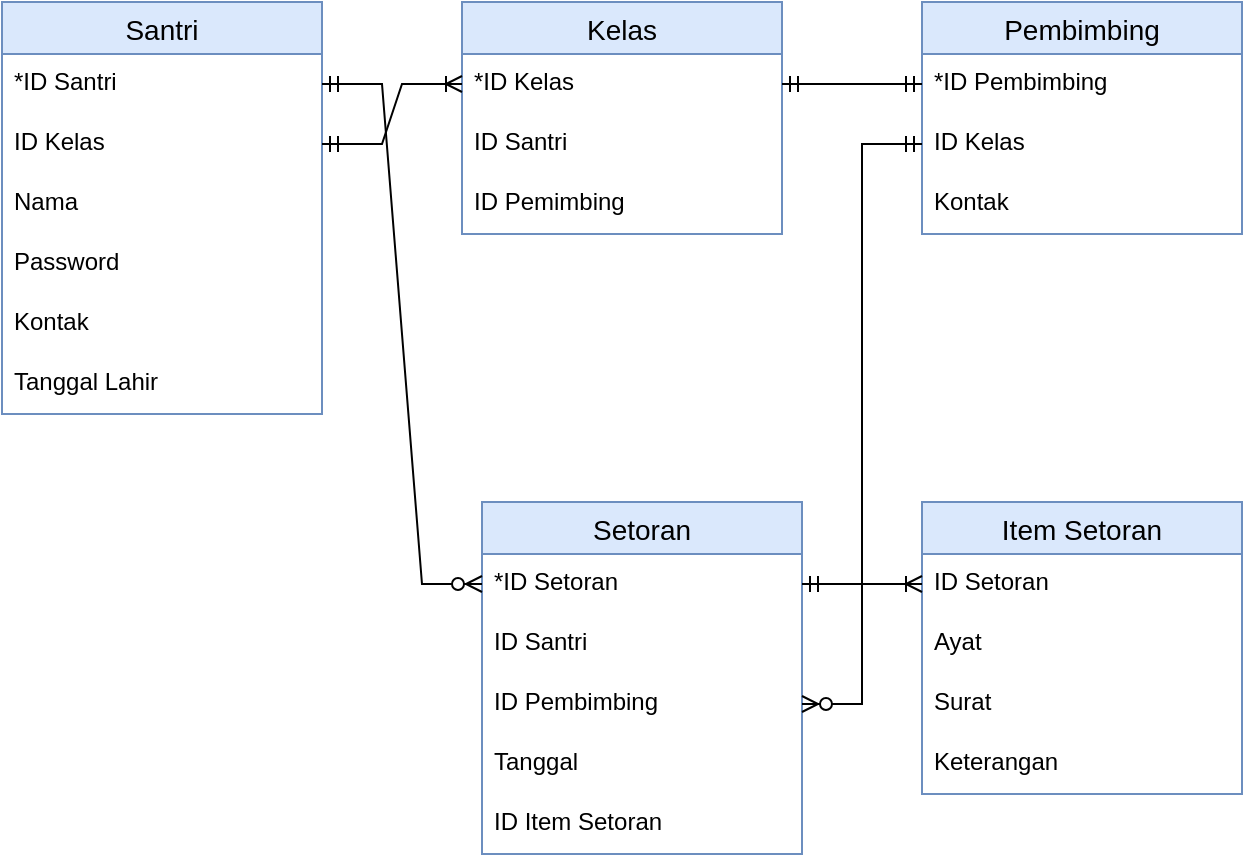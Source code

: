 <mxfile version="17.4.0" type="github" pages="2">
  <diagram id="R2lEEEUBdFMjLlhIrx00" name="Page-1">
    <mxGraphModel dx="1038" dy="539" grid="1" gridSize="10" guides="1" tooltips="1" connect="1" arrows="1" fold="1" page="1" pageScale="1" pageWidth="850" pageHeight="1100" math="0" shadow="0" extFonts="Permanent Marker^https://fonts.googleapis.com/css?family=Permanent+Marker">
      <root>
        <mxCell id="0" />
        <mxCell id="1" parent="0" />
        <mxCell id="Cu42gf6mvbzf9NisQHW1-1" value="Santri" style="swimlane;fontStyle=0;childLayout=stackLayout;horizontal=1;startSize=26;horizontalStack=0;resizeParent=1;resizeParentMax=0;resizeLast=0;collapsible=1;marginBottom=0;align=center;fontSize=14;fillColor=#dae8fc;strokeColor=#6c8ebf;" vertex="1" parent="1">
          <mxGeometry x="110" y="80" width="160" height="206" as="geometry" />
        </mxCell>
        <mxCell id="Cu42gf6mvbzf9NisQHW1-2" value="*ID Santri" style="text;strokeColor=none;fillColor=none;spacingLeft=4;spacingRight=4;overflow=hidden;rotatable=0;points=[[0,0.5],[1,0.5]];portConstraint=eastwest;fontSize=12;" vertex="1" parent="Cu42gf6mvbzf9NisQHW1-1">
          <mxGeometry y="26" width="160" height="30" as="geometry" />
        </mxCell>
        <mxCell id="j4LVgMVSfx_9roYMc20r-7" value="ID Kelas" style="text;strokeColor=none;fillColor=none;spacingLeft=4;spacingRight=4;overflow=hidden;rotatable=0;points=[[0,0.5],[1,0.5]];portConstraint=eastwest;fontSize=12;" vertex="1" parent="Cu42gf6mvbzf9NisQHW1-1">
          <mxGeometry y="56" width="160" height="30" as="geometry" />
        </mxCell>
        <mxCell id="Cu42gf6mvbzf9NisQHW1-3" value="Nama" style="text;strokeColor=none;fillColor=none;spacingLeft=4;spacingRight=4;overflow=hidden;rotatable=0;points=[[0,0.5],[1,0.5]];portConstraint=eastwest;fontSize=12;" vertex="1" parent="Cu42gf6mvbzf9NisQHW1-1">
          <mxGeometry y="86" width="160" height="30" as="geometry" />
        </mxCell>
        <mxCell id="Cu42gf6mvbzf9NisQHW1-4" value="Password" style="text;strokeColor=none;fillColor=none;spacingLeft=4;spacingRight=4;overflow=hidden;rotatable=0;points=[[0,0.5],[1,0.5]];portConstraint=eastwest;fontSize=12;" vertex="1" parent="Cu42gf6mvbzf9NisQHW1-1">
          <mxGeometry y="116" width="160" height="30" as="geometry" />
        </mxCell>
        <mxCell id="j4LVgMVSfx_9roYMc20r-1" value="Kontak" style="text;strokeColor=none;fillColor=none;spacingLeft=4;spacingRight=4;overflow=hidden;rotatable=0;points=[[0,0.5],[1,0.5]];portConstraint=eastwest;fontSize=12;" vertex="1" parent="Cu42gf6mvbzf9NisQHW1-1">
          <mxGeometry y="146" width="160" height="30" as="geometry" />
        </mxCell>
        <mxCell id="j4LVgMVSfx_9roYMc20r-2" value="Tanggal Lahir" style="text;strokeColor=none;fillColor=none;spacingLeft=4;spacingRight=4;overflow=hidden;rotatable=0;points=[[0,0.5],[1,0.5]];portConstraint=eastwest;fontSize=12;" vertex="1" parent="Cu42gf6mvbzf9NisQHW1-1">
          <mxGeometry y="176" width="160" height="30" as="geometry" />
        </mxCell>
        <mxCell id="Cu42gf6mvbzf9NisQHW1-5" value="Item Setoran" style="swimlane;fontStyle=0;childLayout=stackLayout;horizontal=1;startSize=26;horizontalStack=0;resizeParent=1;resizeParentMax=0;resizeLast=0;collapsible=1;marginBottom=0;align=center;fontSize=14;fillColor=#dae8fc;strokeColor=#6c8ebf;" vertex="1" parent="1">
          <mxGeometry x="570" y="330" width="160" height="146" as="geometry" />
        </mxCell>
        <mxCell id="Cu42gf6mvbzf9NisQHW1-6" value="ID Setoran" style="text;strokeColor=none;fillColor=none;spacingLeft=4;spacingRight=4;overflow=hidden;rotatable=0;points=[[0,0.5],[1,0.5]];portConstraint=eastwest;fontSize=12;" vertex="1" parent="Cu42gf6mvbzf9NisQHW1-5">
          <mxGeometry y="26" width="160" height="30" as="geometry" />
        </mxCell>
        <mxCell id="Cu42gf6mvbzf9NisQHW1-7" value="Ayat" style="text;strokeColor=none;fillColor=none;spacingLeft=4;spacingRight=4;overflow=hidden;rotatable=0;points=[[0,0.5],[1,0.5]];portConstraint=eastwest;fontSize=12;" vertex="1" parent="Cu42gf6mvbzf9NisQHW1-5">
          <mxGeometry y="56" width="160" height="30" as="geometry" />
        </mxCell>
        <mxCell id="Cu42gf6mvbzf9NisQHW1-8" value="Surat" style="text;strokeColor=none;fillColor=none;spacingLeft=4;spacingRight=4;overflow=hidden;rotatable=0;points=[[0,0.5],[1,0.5]];portConstraint=eastwest;fontSize=12;" vertex="1" parent="Cu42gf6mvbzf9NisQHW1-5">
          <mxGeometry y="86" width="160" height="30" as="geometry" />
        </mxCell>
        <mxCell id="j4LVgMVSfx_9roYMc20r-6" value="Keterangan" style="text;strokeColor=none;fillColor=none;spacingLeft=4;spacingRight=4;overflow=hidden;rotatable=0;points=[[0,0.5],[1,0.5]];portConstraint=eastwest;fontSize=12;" vertex="1" parent="Cu42gf6mvbzf9NisQHW1-5">
          <mxGeometry y="116" width="160" height="30" as="geometry" />
        </mxCell>
        <mxCell id="Cu42gf6mvbzf9NisQHW1-9" value="Pembimbing" style="swimlane;fontStyle=0;childLayout=stackLayout;horizontal=1;startSize=26;horizontalStack=0;resizeParent=1;resizeParentMax=0;resizeLast=0;collapsible=1;marginBottom=0;align=center;fontSize=14;fillColor=#dae8fc;strokeColor=#6c8ebf;" vertex="1" parent="1">
          <mxGeometry x="570" y="80" width="160" height="116" as="geometry" />
        </mxCell>
        <mxCell id="Cu42gf6mvbzf9NisQHW1-10" value="*ID Pembimbing" style="text;strokeColor=none;fillColor=none;spacingLeft=4;spacingRight=4;overflow=hidden;rotatable=0;points=[[0,0.5],[1,0.5]];portConstraint=eastwest;fontSize=12;" vertex="1" parent="Cu42gf6mvbzf9NisQHW1-9">
          <mxGeometry y="26" width="160" height="30" as="geometry" />
        </mxCell>
        <mxCell id="j4LVgMVSfx_9roYMc20r-8" value="ID Kelas" style="text;strokeColor=none;fillColor=none;spacingLeft=4;spacingRight=4;overflow=hidden;rotatable=0;points=[[0,0.5],[1,0.5]];portConstraint=eastwest;fontSize=12;" vertex="1" parent="Cu42gf6mvbzf9NisQHW1-9">
          <mxGeometry y="56" width="160" height="30" as="geometry" />
        </mxCell>
        <mxCell id="Cu42gf6mvbzf9NisQHW1-11" value="Kontak" style="text;strokeColor=none;fillColor=none;spacingLeft=4;spacingRight=4;overflow=hidden;rotatable=0;points=[[0,0.5],[1,0.5]];portConstraint=eastwest;fontSize=12;" vertex="1" parent="Cu42gf6mvbzf9NisQHW1-9">
          <mxGeometry y="86" width="160" height="30" as="geometry" />
        </mxCell>
        <mxCell id="Cu42gf6mvbzf9NisQHW1-13" value="Setoran" style="swimlane;fontStyle=0;childLayout=stackLayout;horizontal=1;startSize=26;horizontalStack=0;resizeParent=1;resizeParentMax=0;resizeLast=0;collapsible=1;marginBottom=0;align=center;fontSize=14;fillColor=#dae8fc;strokeColor=#6c8ebf;" vertex="1" parent="1">
          <mxGeometry x="350" y="330" width="160" height="176" as="geometry" />
        </mxCell>
        <mxCell id="Cu42gf6mvbzf9NisQHW1-14" value="*ID Setoran" style="text;strokeColor=none;fillColor=none;spacingLeft=4;spacingRight=4;overflow=hidden;rotatable=0;points=[[0,0.5],[1,0.5]];portConstraint=eastwest;fontSize=12;" vertex="1" parent="Cu42gf6mvbzf9NisQHW1-13">
          <mxGeometry y="26" width="160" height="30" as="geometry" />
        </mxCell>
        <mxCell id="Cu42gf6mvbzf9NisQHW1-15" value="ID Santri" style="text;strokeColor=none;fillColor=none;spacingLeft=4;spacingRight=4;overflow=hidden;rotatable=0;points=[[0,0.5],[1,0.5]];portConstraint=eastwest;fontSize=12;" vertex="1" parent="Cu42gf6mvbzf9NisQHW1-13">
          <mxGeometry y="56" width="160" height="30" as="geometry" />
        </mxCell>
        <mxCell id="j4LVgMVSfx_9roYMc20r-3" value="ID Pembimbing" style="text;strokeColor=none;fillColor=none;spacingLeft=4;spacingRight=4;overflow=hidden;rotatable=0;points=[[0,0.5],[1,0.5]];portConstraint=eastwest;fontSize=12;" vertex="1" parent="Cu42gf6mvbzf9NisQHW1-13">
          <mxGeometry y="86" width="160" height="30" as="geometry" />
        </mxCell>
        <mxCell id="j4LVgMVSfx_9roYMc20r-4" value="Tanggal" style="text;strokeColor=none;fillColor=none;spacingLeft=4;spacingRight=4;overflow=hidden;rotatable=0;points=[[0,0.5],[1,0.5]];portConstraint=eastwest;fontSize=12;" vertex="1" parent="Cu42gf6mvbzf9NisQHW1-13">
          <mxGeometry y="116" width="160" height="30" as="geometry" />
        </mxCell>
        <mxCell id="j4LVgMVSfx_9roYMc20r-5" value="ID Item Setoran" style="text;strokeColor=none;fillColor=none;spacingLeft=4;spacingRight=4;overflow=hidden;rotatable=0;points=[[0,0.5],[1,0.5]];portConstraint=eastwest;fontSize=12;" vertex="1" parent="Cu42gf6mvbzf9NisQHW1-13">
          <mxGeometry y="146" width="160" height="30" as="geometry" />
        </mxCell>
        <mxCell id="Cu42gf6mvbzf9NisQHW1-17" value="Kelas" style="swimlane;fontStyle=0;childLayout=stackLayout;horizontal=1;startSize=26;horizontalStack=0;resizeParent=1;resizeParentMax=0;resizeLast=0;collapsible=1;marginBottom=0;align=center;fontSize=14;fillColor=#dae8fc;strokeColor=#6c8ebf;" vertex="1" parent="1">
          <mxGeometry x="340" y="80" width="160" height="116" as="geometry" />
        </mxCell>
        <mxCell id="Cu42gf6mvbzf9NisQHW1-18" value="*ID Kelas" style="text;strokeColor=none;fillColor=none;spacingLeft=4;spacingRight=4;overflow=hidden;rotatable=0;points=[[0,0.5],[1,0.5]];portConstraint=eastwest;fontSize=12;" vertex="1" parent="Cu42gf6mvbzf9NisQHW1-17">
          <mxGeometry y="26" width="160" height="30" as="geometry" />
        </mxCell>
        <mxCell id="Cu42gf6mvbzf9NisQHW1-19" value="ID Santri" style="text;strokeColor=none;fillColor=none;spacingLeft=4;spacingRight=4;overflow=hidden;rotatable=0;points=[[0,0.5],[1,0.5]];portConstraint=eastwest;fontSize=12;" vertex="1" parent="Cu42gf6mvbzf9NisQHW1-17">
          <mxGeometry y="56" width="160" height="30" as="geometry" />
        </mxCell>
        <mxCell id="Cu42gf6mvbzf9NisQHW1-20" value="ID Pemimbing" style="text;strokeColor=none;fillColor=none;spacingLeft=4;spacingRight=4;overflow=hidden;rotatable=0;points=[[0,0.5],[1,0.5]];portConstraint=eastwest;fontSize=12;" vertex="1" parent="Cu42gf6mvbzf9NisQHW1-17">
          <mxGeometry y="86" width="160" height="30" as="geometry" />
        </mxCell>
        <mxCell id="j4LVgMVSfx_9roYMc20r-9" value="" style="edgeStyle=entityRelationEdgeStyle;fontSize=12;html=1;endArrow=ERzeroToMany;startArrow=ERmandOne;rounded=0;exitX=1;exitY=0.5;exitDx=0;exitDy=0;entryX=0;entryY=0.5;entryDx=0;entryDy=0;" edge="1" parent="1" source="Cu42gf6mvbzf9NisQHW1-2" target="Cu42gf6mvbzf9NisQHW1-14">
          <mxGeometry width="100" height="100" relative="1" as="geometry">
            <mxPoint x="480" y="340" as="sourcePoint" />
            <mxPoint x="580" y="240" as="targetPoint" />
          </mxGeometry>
        </mxCell>
        <mxCell id="j4LVgMVSfx_9roYMc20r-10" value="" style="edgeStyle=entityRelationEdgeStyle;fontSize=12;html=1;endArrow=ERoneToMany;startArrow=ERmandOne;rounded=0;exitX=1;exitY=0.5;exitDx=0;exitDy=0;entryX=0;entryY=0.5;entryDx=0;entryDy=0;" edge="1" parent="1" source="j4LVgMVSfx_9roYMc20r-7" target="Cu42gf6mvbzf9NisQHW1-18">
          <mxGeometry width="100" height="100" relative="1" as="geometry">
            <mxPoint x="480" y="340" as="sourcePoint" />
            <mxPoint x="580" y="240" as="targetPoint" />
          </mxGeometry>
        </mxCell>
        <mxCell id="j4LVgMVSfx_9roYMc20r-11" value="" style="edgeStyle=entityRelationEdgeStyle;fontSize=12;html=1;endArrow=ERmandOne;startArrow=ERmandOne;rounded=0;exitX=1;exitY=0.5;exitDx=0;exitDy=0;entryX=0;entryY=0.5;entryDx=0;entryDy=0;" edge="1" parent="1" source="Cu42gf6mvbzf9NisQHW1-18" target="Cu42gf6mvbzf9NisQHW1-10">
          <mxGeometry width="100" height="100" relative="1" as="geometry">
            <mxPoint x="480" y="340" as="sourcePoint" />
            <mxPoint x="580" y="240" as="targetPoint" />
          </mxGeometry>
        </mxCell>
        <mxCell id="j4LVgMVSfx_9roYMc20r-12" value="" style="edgeStyle=entityRelationEdgeStyle;fontSize=12;html=1;endArrow=ERzeroToMany;startArrow=ERmandOne;rounded=0;exitX=0;exitY=0.5;exitDx=0;exitDy=0;entryX=1;entryY=0.5;entryDx=0;entryDy=0;" edge="1" parent="1" source="j4LVgMVSfx_9roYMc20r-8" target="j4LVgMVSfx_9roYMc20r-3">
          <mxGeometry width="100" height="100" relative="1" as="geometry">
            <mxPoint x="480" y="340" as="sourcePoint" />
            <mxPoint x="580" y="240" as="targetPoint" />
          </mxGeometry>
        </mxCell>
        <mxCell id="j4LVgMVSfx_9roYMc20r-13" value="" style="edgeStyle=entityRelationEdgeStyle;fontSize=12;html=1;endArrow=ERoneToMany;startArrow=ERmandOne;rounded=0;exitX=1;exitY=0.5;exitDx=0;exitDy=0;entryX=0;entryY=0.5;entryDx=0;entryDy=0;" edge="1" parent="1" source="Cu42gf6mvbzf9NisQHW1-14" target="Cu42gf6mvbzf9NisQHW1-6">
          <mxGeometry width="100" height="100" relative="1" as="geometry">
            <mxPoint x="480" y="340" as="sourcePoint" />
            <mxPoint x="580" y="240" as="targetPoint" />
          </mxGeometry>
        </mxCell>
      </root>
    </mxGraphModel>
  </diagram>
  <diagram id="nGrpErwvZQIRRYO0zH7L" name="Page-2">
    <mxGraphModel dx="1038" dy="539" grid="1" gridSize="10" guides="1" tooltips="1" connect="1" arrows="1" fold="1" page="1" pageScale="1" pageWidth="827" pageHeight="1169" math="0" shadow="0">
      <root>
        <mxCell id="0" />
        <mxCell id="1" parent="0" />
        <mxCell id="x09bFvGHDmwFWNoXcP-R-1" value="Santri" style="shape=table;startSize=30;container=1;collapsible=1;childLayout=tableLayout;fixedRows=1;rowLines=0;fontStyle=1;align=center;resizeLast=1;fillColor=#dae8fc;strokeColor=#6c8ebf;" vertex="1" parent="1">
          <mxGeometry x="245" y="50" width="180" height="250" as="geometry" />
        </mxCell>
        <mxCell id="x09bFvGHDmwFWNoXcP-R-2" value="" style="shape=tableRow;horizontal=0;startSize=0;swimlaneHead=0;swimlaneBody=0;fillColor=none;collapsible=0;dropTarget=0;points=[[0,0.5],[1,0.5]];portConstraint=eastwest;top=0;left=0;right=0;bottom=1;" vertex="1" parent="x09bFvGHDmwFWNoXcP-R-1">
          <mxGeometry y="30" width="180" height="30" as="geometry" />
        </mxCell>
        <mxCell id="x09bFvGHDmwFWNoXcP-R-3" value="" style="shape=partialRectangle;connectable=0;fillColor=none;top=0;left=0;bottom=0;right=0;fontStyle=1;overflow=hidden;" vertex="1" parent="x09bFvGHDmwFWNoXcP-R-2">
          <mxGeometry width="30" height="30" as="geometry">
            <mxRectangle width="30" height="30" as="alternateBounds" />
          </mxGeometry>
        </mxCell>
        <mxCell id="x09bFvGHDmwFWNoXcP-R-4" value="id_santri CHAR(12)" style="shape=partialRectangle;connectable=0;fillColor=none;top=0;left=0;bottom=0;right=0;align=left;spacingLeft=6;fontStyle=5;overflow=hidden;" vertex="1" parent="x09bFvGHDmwFWNoXcP-R-2">
          <mxGeometry x="30" width="150" height="30" as="geometry">
            <mxRectangle width="150" height="30" as="alternateBounds" />
          </mxGeometry>
        </mxCell>
        <mxCell id="x09bFvGHDmwFWNoXcP-R-5" value="" style="shape=tableRow;horizontal=0;startSize=0;swimlaneHead=0;swimlaneBody=0;fillColor=none;collapsible=0;dropTarget=0;points=[[0,0.5],[1,0.5]];portConstraint=eastwest;top=0;left=0;right=0;bottom=0;" vertex="1" parent="x09bFvGHDmwFWNoXcP-R-1">
          <mxGeometry y="60" width="180" height="30" as="geometry" />
        </mxCell>
        <mxCell id="x09bFvGHDmwFWNoXcP-R-6" value="" style="shape=partialRectangle;connectable=0;fillColor=none;top=0;left=0;bottom=0;right=0;editable=1;overflow=hidden;" vertex="1" parent="x09bFvGHDmwFWNoXcP-R-5">
          <mxGeometry width="30" height="30" as="geometry">
            <mxRectangle width="30" height="30" as="alternateBounds" />
          </mxGeometry>
        </mxCell>
        <mxCell id="x09bFvGHDmwFWNoXcP-R-7" value="id_kelas INT(4)" style="shape=partialRectangle;connectable=0;fillColor=none;top=0;left=0;bottom=0;right=0;align=left;spacingLeft=6;overflow=hidden;" vertex="1" parent="x09bFvGHDmwFWNoXcP-R-5">
          <mxGeometry x="30" width="150" height="30" as="geometry">
            <mxRectangle width="150" height="30" as="alternateBounds" />
          </mxGeometry>
        </mxCell>
        <mxCell id="x09bFvGHDmwFWNoXcP-R-8" value="" style="shape=tableRow;horizontal=0;startSize=0;swimlaneHead=0;swimlaneBody=0;fillColor=none;collapsible=0;dropTarget=0;points=[[0,0.5],[1,0.5]];portConstraint=eastwest;top=0;left=0;right=0;bottom=0;" vertex="1" parent="x09bFvGHDmwFWNoXcP-R-1">
          <mxGeometry y="90" width="180" height="30" as="geometry" />
        </mxCell>
        <mxCell id="x09bFvGHDmwFWNoXcP-R-9" value="" style="shape=partialRectangle;connectable=0;fillColor=none;top=0;left=0;bottom=0;right=0;editable=1;overflow=hidden;" vertex="1" parent="x09bFvGHDmwFWNoXcP-R-8">
          <mxGeometry width="30" height="30" as="geometry">
            <mxRectangle width="30" height="30" as="alternateBounds" />
          </mxGeometry>
        </mxCell>
        <mxCell id="x09bFvGHDmwFWNoXcP-R-10" value="id_setoran INT(4)" style="shape=partialRectangle;connectable=0;fillColor=none;top=0;left=0;bottom=0;right=0;align=left;spacingLeft=6;overflow=hidden;" vertex="1" parent="x09bFvGHDmwFWNoXcP-R-8">
          <mxGeometry x="30" width="150" height="30" as="geometry">
            <mxRectangle width="150" height="30" as="alternateBounds" />
          </mxGeometry>
        </mxCell>
        <mxCell id="x09bFvGHDmwFWNoXcP-R-11" value="" style="shape=tableRow;horizontal=0;startSize=0;swimlaneHead=0;swimlaneBody=0;fillColor=none;collapsible=0;dropTarget=0;points=[[0,0.5],[1,0.5]];portConstraint=eastwest;top=0;left=0;right=0;bottom=0;" vertex="1" parent="x09bFvGHDmwFWNoXcP-R-1">
          <mxGeometry y="120" width="180" height="30" as="geometry" />
        </mxCell>
        <mxCell id="x09bFvGHDmwFWNoXcP-R-12" value="" style="shape=partialRectangle;connectable=0;fillColor=none;top=0;left=0;bottom=0;right=0;editable=1;overflow=hidden;" vertex="1" parent="x09bFvGHDmwFWNoXcP-R-11">
          <mxGeometry width="30" height="30" as="geometry">
            <mxRectangle width="30" height="30" as="alternateBounds" />
          </mxGeometry>
        </mxCell>
        <mxCell id="x09bFvGHDmwFWNoXcP-R-13" value="password CHAR(8)" style="shape=partialRectangle;connectable=0;fillColor=none;top=0;left=0;bottom=0;right=0;align=left;spacingLeft=6;overflow=hidden;" vertex="1" parent="x09bFvGHDmwFWNoXcP-R-11">
          <mxGeometry x="30" width="150" height="30" as="geometry">
            <mxRectangle width="150" height="30" as="alternateBounds" />
          </mxGeometry>
        </mxCell>
        <mxCell id="x09bFvGHDmwFWNoXcP-R-14" value="" style="shape=tableRow;horizontal=0;startSize=0;swimlaneHead=0;swimlaneBody=0;fillColor=none;collapsible=0;dropTarget=0;points=[[0,0.5],[1,0.5]];portConstraint=eastwest;top=0;left=0;right=0;bottom=0;" vertex="1" parent="x09bFvGHDmwFWNoXcP-R-1">
          <mxGeometry y="150" width="180" height="30" as="geometry" />
        </mxCell>
        <mxCell id="x09bFvGHDmwFWNoXcP-R-15" value="" style="shape=partialRectangle;connectable=0;fillColor=none;top=0;left=0;bottom=0;right=0;editable=1;overflow=hidden;" vertex="1" parent="x09bFvGHDmwFWNoXcP-R-14">
          <mxGeometry width="30" height="30" as="geometry">
            <mxRectangle width="30" height="30" as="alternateBounds" />
          </mxGeometry>
        </mxCell>
        <mxCell id="x09bFvGHDmwFWNoXcP-R-16" value="nama CHAR(50)" style="shape=partialRectangle;connectable=0;fillColor=none;top=0;left=0;bottom=0;right=0;align=left;spacingLeft=6;overflow=hidden;" vertex="1" parent="x09bFvGHDmwFWNoXcP-R-14">
          <mxGeometry x="30" width="150" height="30" as="geometry">
            <mxRectangle width="150" height="30" as="alternateBounds" />
          </mxGeometry>
        </mxCell>
        <mxCell id="x09bFvGHDmwFWNoXcP-R-17" value="" style="shape=tableRow;horizontal=0;startSize=0;swimlaneHead=0;swimlaneBody=0;fillColor=none;collapsible=0;dropTarget=0;points=[[0,0.5],[1,0.5]];portConstraint=eastwest;top=0;left=0;right=0;bottom=0;" vertex="1" parent="x09bFvGHDmwFWNoXcP-R-1">
          <mxGeometry y="180" width="180" height="30" as="geometry" />
        </mxCell>
        <mxCell id="x09bFvGHDmwFWNoXcP-R-18" value="" style="shape=partialRectangle;connectable=0;fillColor=none;top=0;left=0;bottom=0;right=0;editable=1;overflow=hidden;" vertex="1" parent="x09bFvGHDmwFWNoXcP-R-17">
          <mxGeometry width="30" height="30" as="geometry">
            <mxRectangle width="30" height="30" as="alternateBounds" />
          </mxGeometry>
        </mxCell>
        <mxCell id="x09bFvGHDmwFWNoXcP-R-19" value="kontak CHAR(13)" style="shape=partialRectangle;connectable=0;fillColor=none;top=0;left=0;bottom=0;right=0;align=left;spacingLeft=6;overflow=hidden;" vertex="1" parent="x09bFvGHDmwFWNoXcP-R-17">
          <mxGeometry x="30" width="150" height="30" as="geometry">
            <mxRectangle width="150" height="30" as="alternateBounds" />
          </mxGeometry>
        </mxCell>
        <mxCell id="x09bFvGHDmwFWNoXcP-R-20" value="" style="shape=tableRow;horizontal=0;startSize=0;swimlaneHead=0;swimlaneBody=0;fillColor=none;collapsible=0;dropTarget=0;points=[[0,0.5],[1,0.5]];portConstraint=eastwest;top=0;left=0;right=0;bottom=0;" vertex="1" parent="x09bFvGHDmwFWNoXcP-R-1">
          <mxGeometry y="210" width="180" height="30" as="geometry" />
        </mxCell>
        <mxCell id="x09bFvGHDmwFWNoXcP-R-21" value="" style="shape=partialRectangle;connectable=0;fillColor=none;top=0;left=0;bottom=0;right=0;editable=1;overflow=hidden;" vertex="1" parent="x09bFvGHDmwFWNoXcP-R-20">
          <mxGeometry width="30" height="30" as="geometry">
            <mxRectangle width="30" height="30" as="alternateBounds" />
          </mxGeometry>
        </mxCell>
        <mxCell id="x09bFvGHDmwFWNoXcP-R-22" value="tanggal_lahir DATE" style="shape=partialRectangle;connectable=0;fillColor=none;top=0;left=0;bottom=0;right=0;align=left;spacingLeft=6;overflow=hidden;" vertex="1" parent="x09bFvGHDmwFWNoXcP-R-20">
          <mxGeometry x="30" width="150" height="30" as="geometry">
            <mxRectangle width="150" height="30" as="alternateBounds" />
          </mxGeometry>
        </mxCell>
        <mxCell id="x09bFvGHDmwFWNoXcP-R-23" value="Kelas" style="shape=table;startSize=30;container=1;collapsible=1;childLayout=tableLayout;fixedRows=1;rowLines=0;fontStyle=1;align=center;resizeLast=1;fillColor=#dae8fc;strokeColor=#6c8ebf;" vertex="1" parent="1">
          <mxGeometry x="505" y="40" width="180" height="180" as="geometry" />
        </mxCell>
        <mxCell id="x09bFvGHDmwFWNoXcP-R-24" value="" style="shape=tableRow;horizontal=0;startSize=0;swimlaneHead=0;swimlaneBody=0;fillColor=none;collapsible=0;dropTarget=0;points=[[0,0.5],[1,0.5]];portConstraint=eastwest;top=0;left=0;right=0;bottom=1;" vertex="1" parent="x09bFvGHDmwFWNoXcP-R-23">
          <mxGeometry y="30" width="180" height="30" as="geometry" />
        </mxCell>
        <mxCell id="x09bFvGHDmwFWNoXcP-R-25" value="PK" style="shape=partialRectangle;connectable=0;fillColor=none;top=0;left=0;bottom=0;right=0;fontStyle=1;overflow=hidden;" vertex="1" parent="x09bFvGHDmwFWNoXcP-R-24">
          <mxGeometry width="30" height="30" as="geometry">
            <mxRectangle width="30" height="30" as="alternateBounds" />
          </mxGeometry>
        </mxCell>
        <mxCell id="x09bFvGHDmwFWNoXcP-R-26" value="id_kelas INT(4)" style="shape=partialRectangle;connectable=0;fillColor=none;top=0;left=0;bottom=0;right=0;align=left;spacingLeft=6;fontStyle=5;overflow=hidden;" vertex="1" parent="x09bFvGHDmwFWNoXcP-R-24">
          <mxGeometry x="30" width="150" height="30" as="geometry">
            <mxRectangle width="150" height="30" as="alternateBounds" />
          </mxGeometry>
        </mxCell>
        <mxCell id="x09bFvGHDmwFWNoXcP-R-27" value="" style="shape=tableRow;horizontal=0;startSize=0;swimlaneHead=0;swimlaneBody=0;fillColor=none;collapsible=0;dropTarget=0;points=[[0,0.5],[1,0.5]];portConstraint=eastwest;top=0;left=0;right=0;bottom=0;" vertex="1" parent="x09bFvGHDmwFWNoXcP-R-23">
          <mxGeometry y="60" width="180" height="30" as="geometry" />
        </mxCell>
        <mxCell id="x09bFvGHDmwFWNoXcP-R-28" value="" style="shape=partialRectangle;connectable=0;fillColor=none;top=0;left=0;bottom=0;right=0;editable=1;overflow=hidden;" vertex="1" parent="x09bFvGHDmwFWNoXcP-R-27">
          <mxGeometry width="30" height="30" as="geometry">
            <mxRectangle width="30" height="30" as="alternateBounds" />
          </mxGeometry>
        </mxCell>
        <mxCell id="x09bFvGHDmwFWNoXcP-R-29" value="id_santri CHAR(12)" style="shape=partialRectangle;connectable=0;fillColor=none;top=0;left=0;bottom=0;right=0;align=left;spacingLeft=6;overflow=hidden;" vertex="1" parent="x09bFvGHDmwFWNoXcP-R-27">
          <mxGeometry x="30" width="150" height="30" as="geometry">
            <mxRectangle width="150" height="30" as="alternateBounds" />
          </mxGeometry>
        </mxCell>
        <mxCell id="x09bFvGHDmwFWNoXcP-R-30" value="" style="shape=tableRow;horizontal=0;startSize=0;swimlaneHead=0;swimlaneBody=0;fillColor=none;collapsible=0;dropTarget=0;points=[[0,0.5],[1,0.5]];portConstraint=eastwest;top=0;left=0;right=0;bottom=0;" vertex="1" parent="x09bFvGHDmwFWNoXcP-R-23">
          <mxGeometry y="90" width="180" height="30" as="geometry" />
        </mxCell>
        <mxCell id="x09bFvGHDmwFWNoXcP-R-31" value="" style="shape=partialRectangle;connectable=0;fillColor=none;top=0;left=0;bottom=0;right=0;editable=1;overflow=hidden;" vertex="1" parent="x09bFvGHDmwFWNoXcP-R-30">
          <mxGeometry width="30" height="30" as="geometry">
            <mxRectangle width="30" height="30" as="alternateBounds" />
          </mxGeometry>
        </mxCell>
        <mxCell id="x09bFvGHDmwFWNoXcP-R-32" value="id_pembimbing CHAR(12)" style="shape=partialRectangle;connectable=0;fillColor=none;top=0;left=0;bottom=0;right=0;align=left;spacingLeft=6;overflow=hidden;" vertex="1" parent="x09bFvGHDmwFWNoXcP-R-30">
          <mxGeometry x="30" width="150" height="30" as="geometry">
            <mxRectangle width="150" height="30" as="alternateBounds" />
          </mxGeometry>
        </mxCell>
        <mxCell id="x09bFvGHDmwFWNoXcP-R-33" value="" style="shape=tableRow;horizontal=0;startSize=0;swimlaneHead=0;swimlaneBody=0;fillColor=none;collapsible=0;dropTarget=0;points=[[0,0.5],[1,0.5]];portConstraint=eastwest;top=0;left=0;right=0;bottom=0;" vertex="1" parent="x09bFvGHDmwFWNoXcP-R-23">
          <mxGeometry y="120" width="180" height="30" as="geometry" />
        </mxCell>
        <mxCell id="x09bFvGHDmwFWNoXcP-R-34" value="" style="shape=partialRectangle;connectable=0;fillColor=none;top=0;left=0;bottom=0;right=0;editable=1;overflow=hidden;" vertex="1" parent="x09bFvGHDmwFWNoXcP-R-33">
          <mxGeometry width="30" height="30" as="geometry">
            <mxRectangle width="30" height="30" as="alternateBounds" />
          </mxGeometry>
        </mxCell>
        <mxCell id="x09bFvGHDmwFWNoXcP-R-35" value="link_meeting CHAR(50)" style="shape=partialRectangle;connectable=0;fillColor=none;top=0;left=0;bottom=0;right=0;align=left;spacingLeft=6;overflow=hidden;" vertex="1" parent="x09bFvGHDmwFWNoXcP-R-33">
          <mxGeometry x="30" width="150" height="30" as="geometry">
            <mxRectangle width="150" height="30" as="alternateBounds" />
          </mxGeometry>
        </mxCell>
        <mxCell id="x09bFvGHDmwFWNoXcP-R-36" value="" style="shape=tableRow;horizontal=0;startSize=0;swimlaneHead=0;swimlaneBody=0;fillColor=none;collapsible=0;dropTarget=0;points=[[0,0.5],[1,0.5]];portConstraint=eastwest;top=0;left=0;right=0;bottom=0;" vertex="1" parent="x09bFvGHDmwFWNoXcP-R-23">
          <mxGeometry y="150" width="180" height="30" as="geometry" />
        </mxCell>
        <mxCell id="x09bFvGHDmwFWNoXcP-R-37" value="" style="shape=partialRectangle;connectable=0;fillColor=none;top=0;left=0;bottom=0;right=0;editable=1;overflow=hidden;" vertex="1" parent="x09bFvGHDmwFWNoXcP-R-36">
          <mxGeometry width="30" height="30" as="geometry">
            <mxRectangle width="30" height="30" as="alternateBounds" />
          </mxGeometry>
        </mxCell>
        <mxCell id="x09bFvGHDmwFWNoXcP-R-38" value="" style="shape=partialRectangle;connectable=0;fillColor=none;top=0;left=0;bottom=0;right=0;align=left;spacingLeft=6;overflow=hidden;" vertex="1" parent="x09bFvGHDmwFWNoXcP-R-36">
          <mxGeometry x="30" width="150" height="30" as="geometry">
            <mxRectangle width="150" height="30" as="alternateBounds" />
          </mxGeometry>
        </mxCell>
        <mxCell id="x09bFvGHDmwFWNoXcP-R-39" value="Pembimbing" style="shape=table;startSize=30;container=1;collapsible=1;childLayout=tableLayout;fixedRows=1;rowLines=0;fontStyle=1;align=center;resizeLast=1;fillColor=#dae8fc;strokeColor=#6c8ebf;" vertex="1" parent="1">
          <mxGeometry x="760" y="50" width="190" height="180" as="geometry" />
        </mxCell>
        <mxCell id="x09bFvGHDmwFWNoXcP-R-40" value="" style="shape=tableRow;horizontal=0;startSize=0;swimlaneHead=0;swimlaneBody=0;fillColor=none;collapsible=0;dropTarget=0;points=[[0,0.5],[1,0.5]];portConstraint=eastwest;top=0;left=0;right=0;bottom=1;strokeColor=#6c8ebf;gradientColor=#ffffff;" vertex="1" parent="x09bFvGHDmwFWNoXcP-R-39">
          <mxGeometry y="30" width="190" height="30" as="geometry" />
        </mxCell>
        <mxCell id="x09bFvGHDmwFWNoXcP-R-41" value="PK" style="shape=partialRectangle;connectable=0;fillColor=none;top=0;left=0;bottom=0;right=0;fontStyle=1;overflow=hidden;" vertex="1" parent="x09bFvGHDmwFWNoXcP-R-40">
          <mxGeometry width="30" height="30" as="geometry">
            <mxRectangle width="30" height="30" as="alternateBounds" />
          </mxGeometry>
        </mxCell>
        <mxCell id="x09bFvGHDmwFWNoXcP-R-42" value="id_pembimbing CHAR(12)" style="shape=partialRectangle;connectable=0;fillColor=none;top=0;left=0;bottom=0;right=0;align=left;spacingLeft=6;fontStyle=5;overflow=hidden;" vertex="1" parent="x09bFvGHDmwFWNoXcP-R-40">
          <mxGeometry x="30" width="160" height="30" as="geometry">
            <mxRectangle width="160" height="30" as="alternateBounds" />
          </mxGeometry>
        </mxCell>
        <mxCell id="x09bFvGHDmwFWNoXcP-R-43" value="" style="shape=tableRow;horizontal=0;startSize=0;swimlaneHead=0;swimlaneBody=0;fillColor=none;collapsible=0;dropTarget=0;points=[[0,0.5],[1,0.5]];portConstraint=eastwest;top=0;left=0;right=0;bottom=0;" vertex="1" parent="x09bFvGHDmwFWNoXcP-R-39">
          <mxGeometry y="60" width="190" height="30" as="geometry" />
        </mxCell>
        <mxCell id="x09bFvGHDmwFWNoXcP-R-44" value="" style="shape=partialRectangle;connectable=0;fillColor=none;top=0;left=0;bottom=0;right=0;editable=1;overflow=hidden;" vertex="1" parent="x09bFvGHDmwFWNoXcP-R-43">
          <mxGeometry width="30" height="30" as="geometry">
            <mxRectangle width="30" height="30" as="alternateBounds" />
          </mxGeometry>
        </mxCell>
        <mxCell id="x09bFvGHDmwFWNoXcP-R-45" value="id_kelas INT(4)" style="shape=partialRectangle;connectable=0;fillColor=none;top=0;left=0;bottom=0;right=0;align=left;spacingLeft=6;overflow=hidden;" vertex="1" parent="x09bFvGHDmwFWNoXcP-R-43">
          <mxGeometry x="30" width="160" height="30" as="geometry">
            <mxRectangle width="160" height="30" as="alternateBounds" />
          </mxGeometry>
        </mxCell>
        <mxCell id="x09bFvGHDmwFWNoXcP-R-46" value="" style="shape=tableRow;horizontal=0;startSize=0;swimlaneHead=0;swimlaneBody=0;fillColor=none;collapsible=0;dropTarget=0;points=[[0,0.5],[1,0.5]];portConstraint=eastwest;top=0;left=0;right=0;bottom=0;" vertex="1" parent="x09bFvGHDmwFWNoXcP-R-39">
          <mxGeometry y="90" width="190" height="30" as="geometry" />
        </mxCell>
        <mxCell id="x09bFvGHDmwFWNoXcP-R-47" value="" style="shape=partialRectangle;connectable=0;fillColor=none;top=0;left=0;bottom=0;right=0;editable=1;overflow=hidden;" vertex="1" parent="x09bFvGHDmwFWNoXcP-R-46">
          <mxGeometry width="30" height="30" as="geometry">
            <mxRectangle width="30" height="30" as="alternateBounds" />
          </mxGeometry>
        </mxCell>
        <mxCell id="x09bFvGHDmwFWNoXcP-R-48" value="password CHAR(8)" style="shape=partialRectangle;connectable=0;fillColor=none;top=0;left=0;bottom=0;right=0;align=left;spacingLeft=6;overflow=hidden;" vertex="1" parent="x09bFvGHDmwFWNoXcP-R-46">
          <mxGeometry x="30" width="160" height="30" as="geometry">
            <mxRectangle width="160" height="30" as="alternateBounds" />
          </mxGeometry>
        </mxCell>
        <mxCell id="x09bFvGHDmwFWNoXcP-R-49" value="" style="shape=tableRow;horizontal=0;startSize=0;swimlaneHead=0;swimlaneBody=0;fillColor=none;collapsible=0;dropTarget=0;points=[[0,0.5],[1,0.5]];portConstraint=eastwest;top=0;left=0;right=0;bottom=0;" vertex="1" parent="x09bFvGHDmwFWNoXcP-R-39">
          <mxGeometry y="120" width="190" height="30" as="geometry" />
        </mxCell>
        <mxCell id="x09bFvGHDmwFWNoXcP-R-50" value="" style="shape=partialRectangle;connectable=0;fillColor=none;top=0;left=0;bottom=0;right=0;editable=1;overflow=hidden;" vertex="1" parent="x09bFvGHDmwFWNoXcP-R-49">
          <mxGeometry width="30" height="30" as="geometry">
            <mxRectangle width="30" height="30" as="alternateBounds" />
          </mxGeometry>
        </mxCell>
        <mxCell id="x09bFvGHDmwFWNoXcP-R-51" value="nama CHAR(50)" style="shape=partialRectangle;connectable=0;fillColor=none;top=0;left=0;bottom=0;right=0;align=left;spacingLeft=6;overflow=hidden;" vertex="1" parent="x09bFvGHDmwFWNoXcP-R-49">
          <mxGeometry x="30" width="160" height="30" as="geometry">
            <mxRectangle width="160" height="30" as="alternateBounds" />
          </mxGeometry>
        </mxCell>
        <mxCell id="x09bFvGHDmwFWNoXcP-R-52" value="" style="shape=tableRow;horizontal=0;startSize=0;swimlaneHead=0;swimlaneBody=0;fillColor=none;collapsible=0;dropTarget=0;points=[[0,0.5],[1,0.5]];portConstraint=eastwest;top=0;left=0;right=0;bottom=0;" vertex="1" parent="x09bFvGHDmwFWNoXcP-R-39">
          <mxGeometry y="150" width="190" height="30" as="geometry" />
        </mxCell>
        <mxCell id="x09bFvGHDmwFWNoXcP-R-53" value="" style="shape=partialRectangle;connectable=0;fillColor=none;top=0;left=0;bottom=0;right=0;editable=1;overflow=hidden;" vertex="1" parent="x09bFvGHDmwFWNoXcP-R-52">
          <mxGeometry width="30" height="30" as="geometry">
            <mxRectangle width="30" height="30" as="alternateBounds" />
          </mxGeometry>
        </mxCell>
        <mxCell id="x09bFvGHDmwFWNoXcP-R-54" value="kontak CHAR(13)" style="shape=partialRectangle;connectable=0;fillColor=none;top=0;left=0;bottom=0;right=0;align=left;spacingLeft=6;overflow=hidden;" vertex="1" parent="x09bFvGHDmwFWNoXcP-R-52">
          <mxGeometry x="30" width="160" height="30" as="geometry">
            <mxRectangle width="160" height="30" as="alternateBounds" />
          </mxGeometry>
        </mxCell>
        <mxCell id="x09bFvGHDmwFWNoXcP-R-55" value="Setoran" style="shape=table;startSize=30;container=1;collapsible=1;childLayout=tableLayout;fixedRows=1;rowLines=0;fontStyle=1;align=center;resizeLast=1;fillColor=#dae8fc;strokeColor=#6c8ebf;" vertex="1" parent="1">
          <mxGeometry x="505" y="240" width="180" height="210" as="geometry" />
        </mxCell>
        <mxCell id="x09bFvGHDmwFWNoXcP-R-56" value="" style="shape=tableRow;horizontal=0;startSize=0;swimlaneHead=0;swimlaneBody=0;fillColor=none;collapsible=0;dropTarget=0;points=[[0,0.5],[1,0.5]];portConstraint=eastwest;top=0;left=0;right=0;bottom=1;" vertex="1" parent="x09bFvGHDmwFWNoXcP-R-55">
          <mxGeometry y="30" width="180" height="30" as="geometry" />
        </mxCell>
        <mxCell id="x09bFvGHDmwFWNoXcP-R-57" value="PK" style="shape=partialRectangle;connectable=0;fillColor=none;top=0;left=0;bottom=0;right=0;fontStyle=1;overflow=hidden;" vertex="1" parent="x09bFvGHDmwFWNoXcP-R-56">
          <mxGeometry width="30" height="30" as="geometry">
            <mxRectangle width="30" height="30" as="alternateBounds" />
          </mxGeometry>
        </mxCell>
        <mxCell id="x09bFvGHDmwFWNoXcP-R-58" value="id_setoran INT(4)" style="shape=partialRectangle;connectable=0;fillColor=none;top=0;left=0;bottom=0;right=0;align=left;spacingLeft=6;fontStyle=5;overflow=hidden;" vertex="1" parent="x09bFvGHDmwFWNoXcP-R-56">
          <mxGeometry x="30" width="150" height="30" as="geometry">
            <mxRectangle width="150" height="30" as="alternateBounds" />
          </mxGeometry>
        </mxCell>
        <mxCell id="x09bFvGHDmwFWNoXcP-R-59" value="" style="shape=tableRow;horizontal=0;startSize=0;swimlaneHead=0;swimlaneBody=0;fillColor=none;collapsible=0;dropTarget=0;points=[[0,0.5],[1,0.5]];portConstraint=eastwest;top=0;left=0;right=0;bottom=0;" vertex="1" parent="x09bFvGHDmwFWNoXcP-R-55">
          <mxGeometry y="60" width="180" height="30" as="geometry" />
        </mxCell>
        <mxCell id="x09bFvGHDmwFWNoXcP-R-60" value="" style="shape=partialRectangle;connectable=0;fillColor=none;top=0;left=0;bottom=0;right=0;editable=1;overflow=hidden;" vertex="1" parent="x09bFvGHDmwFWNoXcP-R-59">
          <mxGeometry width="30" height="30" as="geometry">
            <mxRectangle width="30" height="30" as="alternateBounds" />
          </mxGeometry>
        </mxCell>
        <mxCell id="x09bFvGHDmwFWNoXcP-R-61" value="id_santri CHAR(12)" style="shape=partialRectangle;connectable=0;fillColor=none;top=0;left=0;bottom=0;right=0;align=left;spacingLeft=6;overflow=hidden;" vertex="1" parent="x09bFvGHDmwFWNoXcP-R-59">
          <mxGeometry x="30" width="150" height="30" as="geometry">
            <mxRectangle width="150" height="30" as="alternateBounds" />
          </mxGeometry>
        </mxCell>
        <mxCell id="x09bFvGHDmwFWNoXcP-R-62" value="" style="shape=tableRow;horizontal=0;startSize=0;swimlaneHead=0;swimlaneBody=0;fillColor=none;collapsible=0;dropTarget=0;points=[[0,0.5],[1,0.5]];portConstraint=eastwest;top=0;left=0;right=0;bottom=0;" vertex="1" parent="x09bFvGHDmwFWNoXcP-R-55">
          <mxGeometry y="90" width="180" height="30" as="geometry" />
        </mxCell>
        <mxCell id="x09bFvGHDmwFWNoXcP-R-63" value="" style="shape=partialRectangle;connectable=0;fillColor=none;top=0;left=0;bottom=0;right=0;editable=1;overflow=hidden;" vertex="1" parent="x09bFvGHDmwFWNoXcP-R-62">
          <mxGeometry width="30" height="30" as="geometry">
            <mxRectangle width="30" height="30" as="alternateBounds" />
          </mxGeometry>
        </mxCell>
        <mxCell id="x09bFvGHDmwFWNoXcP-R-64" value="id_pembimbing CHAR(12)" style="shape=partialRectangle;connectable=0;fillColor=none;top=0;left=0;bottom=0;right=0;align=left;spacingLeft=6;overflow=hidden;" vertex="1" parent="x09bFvGHDmwFWNoXcP-R-62">
          <mxGeometry x="30" width="150" height="30" as="geometry">
            <mxRectangle width="150" height="30" as="alternateBounds" />
          </mxGeometry>
        </mxCell>
        <mxCell id="x09bFvGHDmwFWNoXcP-R-65" value="" style="shape=tableRow;horizontal=0;startSize=0;swimlaneHead=0;swimlaneBody=0;fillColor=none;collapsible=0;dropTarget=0;points=[[0,0.5],[1,0.5]];portConstraint=eastwest;top=0;left=0;right=0;bottom=0;" vertex="1" parent="x09bFvGHDmwFWNoXcP-R-55">
          <mxGeometry y="120" width="180" height="30" as="geometry" />
        </mxCell>
        <mxCell id="x09bFvGHDmwFWNoXcP-R-66" value="" style="shape=partialRectangle;connectable=0;fillColor=none;top=0;left=0;bottom=0;right=0;editable=1;overflow=hidden;" vertex="1" parent="x09bFvGHDmwFWNoXcP-R-65">
          <mxGeometry width="30" height="30" as="geometry">
            <mxRectangle width="30" height="30" as="alternateBounds" />
          </mxGeometry>
        </mxCell>
        <mxCell id="x09bFvGHDmwFWNoXcP-R-67" value="id_item_setoran INT(4)" style="shape=partialRectangle;connectable=0;fillColor=none;top=0;left=0;bottom=0;right=0;align=left;spacingLeft=6;overflow=hidden;" vertex="1" parent="x09bFvGHDmwFWNoXcP-R-65">
          <mxGeometry x="30" width="150" height="30" as="geometry">
            <mxRectangle width="150" height="30" as="alternateBounds" />
          </mxGeometry>
        </mxCell>
        <mxCell id="x09bFvGHDmwFWNoXcP-R-68" value="" style="shape=tableRow;horizontal=0;startSize=0;swimlaneHead=0;swimlaneBody=0;fillColor=none;collapsible=0;dropTarget=0;points=[[0,0.5],[1,0.5]];portConstraint=eastwest;top=0;left=0;right=0;bottom=0;" vertex="1" parent="x09bFvGHDmwFWNoXcP-R-55">
          <mxGeometry y="150" width="180" height="30" as="geometry" />
        </mxCell>
        <mxCell id="x09bFvGHDmwFWNoXcP-R-69" value="" style="shape=partialRectangle;connectable=0;fillColor=none;top=0;left=0;bottom=0;right=0;editable=1;overflow=hidden;" vertex="1" parent="x09bFvGHDmwFWNoXcP-R-68">
          <mxGeometry width="30" height="30" as="geometry">
            <mxRectangle width="30" height="30" as="alternateBounds" />
          </mxGeometry>
        </mxCell>
        <mxCell id="x09bFvGHDmwFWNoXcP-R-70" value="tanggal DATE" style="shape=partialRectangle;connectable=0;fillColor=none;top=0;left=0;bottom=0;right=0;align=left;spacingLeft=6;overflow=hidden;" vertex="1" parent="x09bFvGHDmwFWNoXcP-R-68">
          <mxGeometry x="30" width="150" height="30" as="geometry">
            <mxRectangle width="150" height="30" as="alternateBounds" />
          </mxGeometry>
        </mxCell>
        <mxCell id="x09bFvGHDmwFWNoXcP-R-71" value="" style="shape=tableRow;horizontal=0;startSize=0;swimlaneHead=0;swimlaneBody=0;fillColor=none;collapsible=0;dropTarget=0;points=[[0,0.5],[1,0.5]];portConstraint=eastwest;top=0;left=0;right=0;bottom=0;" vertex="1" parent="x09bFvGHDmwFWNoXcP-R-55">
          <mxGeometry y="180" width="180" height="30" as="geometry" />
        </mxCell>
        <mxCell id="x09bFvGHDmwFWNoXcP-R-72" value="" style="shape=partialRectangle;connectable=0;fillColor=none;top=0;left=0;bottom=0;right=0;editable=1;overflow=hidden;" vertex="1" parent="x09bFvGHDmwFWNoXcP-R-71">
          <mxGeometry width="30" height="30" as="geometry">
            <mxRectangle width="30" height="30" as="alternateBounds" />
          </mxGeometry>
        </mxCell>
        <mxCell id="x09bFvGHDmwFWNoXcP-R-73" value="keterangan CHAR(8)" style="shape=partialRectangle;connectable=0;fillColor=none;top=0;left=0;bottom=0;right=0;align=left;spacingLeft=6;overflow=hidden;" vertex="1" parent="x09bFvGHDmwFWNoXcP-R-71">
          <mxGeometry x="30" width="150" height="30" as="geometry">
            <mxRectangle width="150" height="30" as="alternateBounds" />
          </mxGeometry>
        </mxCell>
        <mxCell id="x09bFvGHDmwFWNoXcP-R-74" value="Item Setoran" style="shape=table;startSize=30;container=1;collapsible=1;childLayout=tableLayout;fixedRows=1;rowLines=0;fontStyle=1;align=center;resizeLast=1;fillColor=#dae8fc;strokeColor=#6c8ebf;" vertex="1" parent="1">
          <mxGeometry x="245" y="330" width="180" height="180" as="geometry" />
        </mxCell>
        <mxCell id="x09bFvGHDmwFWNoXcP-R-75" value="" style="shape=tableRow;horizontal=0;startSize=0;swimlaneHead=0;swimlaneBody=0;fillColor=none;collapsible=0;dropTarget=0;points=[[0,0.5],[1,0.5]];portConstraint=eastwest;top=0;left=0;right=0;bottom=1;" vertex="1" parent="x09bFvGHDmwFWNoXcP-R-74">
          <mxGeometry y="30" width="180" height="30" as="geometry" />
        </mxCell>
        <mxCell id="x09bFvGHDmwFWNoXcP-R-76" value="PK" style="shape=partialRectangle;connectable=0;fillColor=none;top=0;left=0;bottom=0;right=0;fontStyle=1;overflow=hidden;" vertex="1" parent="x09bFvGHDmwFWNoXcP-R-75">
          <mxGeometry width="30" height="30" as="geometry">
            <mxRectangle width="30" height="30" as="alternateBounds" />
          </mxGeometry>
        </mxCell>
        <mxCell id="x09bFvGHDmwFWNoXcP-R-77" value="id_item_setoran INT(4)" style="shape=partialRectangle;connectable=0;fillColor=none;top=0;left=0;bottom=0;right=0;align=left;spacingLeft=6;fontStyle=5;overflow=hidden;" vertex="1" parent="x09bFvGHDmwFWNoXcP-R-75">
          <mxGeometry x="30" width="150" height="30" as="geometry">
            <mxRectangle width="150" height="30" as="alternateBounds" />
          </mxGeometry>
        </mxCell>
        <mxCell id="x09bFvGHDmwFWNoXcP-R-78" value="" style="shape=tableRow;horizontal=0;startSize=0;swimlaneHead=0;swimlaneBody=0;fillColor=none;collapsible=0;dropTarget=0;points=[[0,0.5],[1,0.5]];portConstraint=eastwest;top=0;left=0;right=0;bottom=0;" vertex="1" parent="x09bFvGHDmwFWNoXcP-R-74">
          <mxGeometry y="60" width="180" height="30" as="geometry" />
        </mxCell>
        <mxCell id="x09bFvGHDmwFWNoXcP-R-79" value="" style="shape=partialRectangle;connectable=0;fillColor=none;top=0;left=0;bottom=0;right=0;editable=1;overflow=hidden;" vertex="1" parent="x09bFvGHDmwFWNoXcP-R-78">
          <mxGeometry width="30" height="30" as="geometry">
            <mxRectangle width="30" height="30" as="alternateBounds" />
          </mxGeometry>
        </mxCell>
        <mxCell id="x09bFvGHDmwFWNoXcP-R-80" value="id_setoran INT(4)" style="shape=partialRectangle;connectable=0;fillColor=none;top=0;left=0;bottom=0;right=0;align=left;spacingLeft=6;overflow=hidden;" vertex="1" parent="x09bFvGHDmwFWNoXcP-R-78">
          <mxGeometry x="30" width="150" height="30" as="geometry">
            <mxRectangle width="150" height="30" as="alternateBounds" />
          </mxGeometry>
        </mxCell>
        <mxCell id="x09bFvGHDmwFWNoXcP-R-81" value="" style="shape=tableRow;horizontal=0;startSize=0;swimlaneHead=0;swimlaneBody=0;fillColor=none;collapsible=0;dropTarget=0;points=[[0,0.5],[1,0.5]];portConstraint=eastwest;top=0;left=0;right=0;bottom=0;" vertex="1" parent="x09bFvGHDmwFWNoXcP-R-74">
          <mxGeometry y="90" width="180" height="30" as="geometry" />
        </mxCell>
        <mxCell id="x09bFvGHDmwFWNoXcP-R-82" value="" style="shape=partialRectangle;connectable=0;fillColor=none;top=0;left=0;bottom=0;right=0;editable=1;overflow=hidden;" vertex="1" parent="x09bFvGHDmwFWNoXcP-R-81">
          <mxGeometry width="30" height="30" as="geometry">
            <mxRectangle width="30" height="30" as="alternateBounds" />
          </mxGeometry>
        </mxCell>
        <mxCell id="x09bFvGHDmwFWNoXcP-R-83" value="id_surat INT(3)" style="shape=partialRectangle;connectable=0;fillColor=none;top=0;left=0;bottom=0;right=0;align=left;spacingLeft=6;overflow=hidden;" vertex="1" parent="x09bFvGHDmwFWNoXcP-R-81">
          <mxGeometry x="30" width="150" height="30" as="geometry">
            <mxRectangle width="150" height="30" as="alternateBounds" />
          </mxGeometry>
        </mxCell>
        <mxCell id="x09bFvGHDmwFWNoXcP-R-84" value="" style="shape=tableRow;horizontal=0;startSize=0;swimlaneHead=0;swimlaneBody=0;fillColor=none;collapsible=0;dropTarget=0;points=[[0,0.5],[1,0.5]];portConstraint=eastwest;top=0;left=0;right=0;bottom=0;" vertex="1" parent="x09bFvGHDmwFWNoXcP-R-74">
          <mxGeometry y="120" width="180" height="30" as="geometry" />
        </mxCell>
        <mxCell id="x09bFvGHDmwFWNoXcP-R-85" value="" style="shape=partialRectangle;connectable=0;fillColor=none;top=0;left=0;bottom=0;right=0;editable=1;overflow=hidden;" vertex="1" parent="x09bFvGHDmwFWNoXcP-R-84">
          <mxGeometry width="30" height="30" as="geometry">
            <mxRectangle width="30" height="30" as="alternateBounds" />
          </mxGeometry>
        </mxCell>
        <mxCell id="x09bFvGHDmwFWNoXcP-R-86" value="no_ayat INT(3)" style="shape=partialRectangle;connectable=0;fillColor=none;top=0;left=0;bottom=0;right=0;align=left;spacingLeft=6;overflow=hidden;" vertex="1" parent="x09bFvGHDmwFWNoXcP-R-84">
          <mxGeometry x="30" width="150" height="30" as="geometry">
            <mxRectangle width="150" height="30" as="alternateBounds" />
          </mxGeometry>
        </mxCell>
        <mxCell id="x09bFvGHDmwFWNoXcP-R-87" value="" style="shape=tableRow;horizontal=0;startSize=0;swimlaneHead=0;swimlaneBody=0;fillColor=none;collapsible=0;dropTarget=0;points=[[0,0.5],[1,0.5]];portConstraint=eastwest;top=0;left=0;right=0;bottom=0;" vertex="1" parent="x09bFvGHDmwFWNoXcP-R-74">
          <mxGeometry y="150" width="180" height="30" as="geometry" />
        </mxCell>
        <mxCell id="x09bFvGHDmwFWNoXcP-R-88" value="" style="shape=partialRectangle;connectable=0;fillColor=none;top=0;left=0;bottom=0;right=0;editable=1;overflow=hidden;" vertex="1" parent="x09bFvGHDmwFWNoXcP-R-87">
          <mxGeometry width="30" height="30" as="geometry">
            <mxRectangle width="30" height="30" as="alternateBounds" />
          </mxGeometry>
        </mxCell>
        <mxCell id="x09bFvGHDmwFWNoXcP-R-89" value="juz INT(2)" style="shape=partialRectangle;connectable=0;fillColor=none;top=0;left=0;bottom=0;right=0;align=left;spacingLeft=6;overflow=hidden;" vertex="1" parent="x09bFvGHDmwFWNoXcP-R-87">
          <mxGeometry x="30" width="150" height="30" as="geometry">
            <mxRectangle width="150" height="30" as="alternateBounds" />
          </mxGeometry>
        </mxCell>
        <mxCell id="x09bFvGHDmwFWNoXcP-R-90" value="Surat" style="shape=table;startSize=30;container=1;collapsible=1;childLayout=tableLayout;fixedRows=1;rowLines=0;fontStyle=1;align=center;resizeLast=1;fillColor=#dae8fc;strokeColor=#6c8ebf;" vertex="1" parent="1">
          <mxGeometry x="505" y="470" width="190" height="120" as="geometry" />
        </mxCell>
        <mxCell id="x09bFvGHDmwFWNoXcP-R-91" value="" style="shape=tableRow;horizontal=0;startSize=0;swimlaneHead=0;swimlaneBody=0;fillColor=none;collapsible=0;dropTarget=0;points=[[0,0.5],[1,0.5]];portConstraint=eastwest;top=0;left=0;right=0;bottom=1;strokeColor=#6c8ebf;gradientColor=#ffffff;" vertex="1" parent="x09bFvGHDmwFWNoXcP-R-90">
          <mxGeometry y="30" width="190" height="30" as="geometry" />
        </mxCell>
        <mxCell id="x09bFvGHDmwFWNoXcP-R-92" value="PK" style="shape=partialRectangle;connectable=0;fillColor=none;top=0;left=0;bottom=0;right=0;fontStyle=1;overflow=hidden;" vertex="1" parent="x09bFvGHDmwFWNoXcP-R-91">
          <mxGeometry width="30" height="30" as="geometry">
            <mxRectangle width="30" height="30" as="alternateBounds" />
          </mxGeometry>
        </mxCell>
        <mxCell id="x09bFvGHDmwFWNoXcP-R-93" value="id_surat INT(3)" style="shape=partialRectangle;connectable=0;fillColor=none;top=0;left=0;bottom=0;right=0;align=left;spacingLeft=6;fontStyle=5;overflow=hidden;" vertex="1" parent="x09bFvGHDmwFWNoXcP-R-91">
          <mxGeometry x="30" width="160" height="30" as="geometry">
            <mxRectangle width="160" height="30" as="alternateBounds" />
          </mxGeometry>
        </mxCell>
        <mxCell id="x09bFvGHDmwFWNoXcP-R-94" value="" style="shape=tableRow;horizontal=0;startSize=0;swimlaneHead=0;swimlaneBody=0;fillColor=none;collapsible=0;dropTarget=0;points=[[0,0.5],[1,0.5]];portConstraint=eastwest;top=0;left=0;right=0;bottom=0;" vertex="1" parent="x09bFvGHDmwFWNoXcP-R-90">
          <mxGeometry y="60" width="190" height="30" as="geometry" />
        </mxCell>
        <mxCell id="x09bFvGHDmwFWNoXcP-R-95" value="" style="shape=partialRectangle;connectable=0;fillColor=none;top=0;left=0;bottom=0;right=0;editable=1;overflow=hidden;" vertex="1" parent="x09bFvGHDmwFWNoXcP-R-94">
          <mxGeometry width="30" height="30" as="geometry">
            <mxRectangle width="30" height="30" as="alternateBounds" />
          </mxGeometry>
        </mxCell>
        <mxCell id="x09bFvGHDmwFWNoXcP-R-96" value="id_item_setoran INT(4)" style="shape=partialRectangle;connectable=0;fillColor=none;top=0;left=0;bottom=0;right=0;align=left;spacingLeft=6;overflow=hidden;" vertex="1" parent="x09bFvGHDmwFWNoXcP-R-94">
          <mxGeometry x="30" width="160" height="30" as="geometry">
            <mxRectangle width="160" height="30" as="alternateBounds" />
          </mxGeometry>
        </mxCell>
        <mxCell id="x09bFvGHDmwFWNoXcP-R-97" value="" style="shape=tableRow;horizontal=0;startSize=0;swimlaneHead=0;swimlaneBody=0;fillColor=none;collapsible=0;dropTarget=0;points=[[0,0.5],[1,0.5]];portConstraint=eastwest;top=0;left=0;right=0;bottom=0;" vertex="1" parent="x09bFvGHDmwFWNoXcP-R-90">
          <mxGeometry y="90" width="190" height="30" as="geometry" />
        </mxCell>
        <mxCell id="x09bFvGHDmwFWNoXcP-R-98" value="" style="shape=partialRectangle;connectable=0;fillColor=none;top=0;left=0;bottom=0;right=0;editable=1;overflow=hidden;" vertex="1" parent="x09bFvGHDmwFWNoXcP-R-97">
          <mxGeometry width="30" height="30" as="geometry">
            <mxRectangle width="30" height="30" as="alternateBounds" />
          </mxGeometry>
        </mxCell>
        <mxCell id="x09bFvGHDmwFWNoXcP-R-99" value="nama_surat CHAR(20)" style="shape=partialRectangle;connectable=0;fillColor=none;top=0;left=0;bottom=0;right=0;align=left;spacingLeft=6;overflow=hidden;" vertex="1" parent="x09bFvGHDmwFWNoXcP-R-97">
          <mxGeometry x="30" width="160" height="30" as="geometry">
            <mxRectangle width="160" height="30" as="alternateBounds" />
          </mxGeometry>
        </mxCell>
        <mxCell id="x09bFvGHDmwFWNoXcP-R-100" value="" style="edgeStyle=entityRelationEdgeStyle;fontSize=12;html=1;endArrow=ERmandOne;startArrow=ERmandOne;rounded=0;entryX=1;entryY=0.5;entryDx=0;entryDy=0;" edge="1" parent="1" source="x09bFvGHDmwFWNoXcP-R-91" target="x09bFvGHDmwFWNoXcP-R-81">
          <mxGeometry width="100" height="100" relative="1" as="geometry">
            <mxPoint x="180" y="530" as="sourcePoint" />
            <mxPoint x="350" y="390" as="targetPoint" />
          </mxGeometry>
        </mxCell>
        <mxCell id="x09bFvGHDmwFWNoXcP-R-101" value="" style="edgeStyle=entityRelationEdgeStyle;fontSize=12;html=1;endArrow=ERoneToMany;startArrow=ERmandOne;rounded=0;exitX=0;exitY=0.5;exitDx=0;exitDy=0;entryX=1;entryY=0.5;entryDx=0;entryDy=0;" edge="1" parent="1" source="x09bFvGHDmwFWNoXcP-R-65" target="x09bFvGHDmwFWNoXcP-R-75">
          <mxGeometry width="100" height="100" relative="1" as="geometry">
            <mxPoint x="250" y="490" as="sourcePoint" />
            <mxPoint x="350" y="390" as="targetPoint" />
          </mxGeometry>
        </mxCell>
        <mxCell id="x09bFvGHDmwFWNoXcP-R-102" value="" style="edgeStyle=entityRelationEdgeStyle;fontSize=12;html=1;endArrow=ERoneToMany;startArrow=ERmandOne;rounded=0;exitX=0;exitY=0.5;exitDx=0;exitDy=0;entryX=1;entryY=0.5;entryDx=0;entryDy=0;" edge="1" parent="1" source="x09bFvGHDmwFWNoXcP-R-27" target="x09bFvGHDmwFWNoXcP-R-2">
          <mxGeometry width="100" height="100" relative="1" as="geometry">
            <mxPoint x="540" y="310" as="sourcePoint" />
            <mxPoint x="640" y="210" as="targetPoint" />
          </mxGeometry>
        </mxCell>
        <mxCell id="x09bFvGHDmwFWNoXcP-R-103" value="" style="edgeStyle=entityRelationEdgeStyle;fontSize=12;html=1;endArrow=ERmandOne;startArrow=ERmandOne;rounded=0;exitX=1;exitY=0.5;exitDx=0;exitDy=0;entryX=0;entryY=0.5;entryDx=0;entryDy=0;" edge="1" parent="1" source="x09bFvGHDmwFWNoXcP-R-24" target="x09bFvGHDmwFWNoXcP-R-43">
          <mxGeometry width="100" height="100" relative="1" as="geometry">
            <mxPoint x="540" y="310" as="sourcePoint" />
            <mxPoint x="640" y="210" as="targetPoint" />
          </mxGeometry>
        </mxCell>
        <mxCell id="x09bFvGHDmwFWNoXcP-R-104" value="" style="edgeStyle=entityRelationEdgeStyle;fontSize=12;html=1;endArrow=ERzeroToMany;startArrow=ERmandOne;rounded=0;exitX=0;exitY=0.5;exitDx=0;exitDy=0;" edge="1" parent="1" source="x09bFvGHDmwFWNoXcP-R-40" target="x09bFvGHDmwFWNoXcP-R-62">
          <mxGeometry width="100" height="100" relative="1" as="geometry">
            <mxPoint x="960" y="100" as="sourcePoint" />
            <mxPoint x="640" y="210" as="targetPoint" />
          </mxGeometry>
        </mxCell>
        <mxCell id="x09bFvGHDmwFWNoXcP-R-105" value="" style="edgeStyle=entityRelationEdgeStyle;fontSize=12;html=1;endArrow=ERzeroToMany;startArrow=ERmandOne;rounded=0;entryX=0;entryY=0.5;entryDx=0;entryDy=0;exitX=1;exitY=0.5;exitDx=0;exitDy=0;" edge="1" parent="1" source="x09bFvGHDmwFWNoXcP-R-8" target="x09bFvGHDmwFWNoXcP-R-56">
          <mxGeometry width="100" height="100" relative="1" as="geometry">
            <mxPoint x="540" y="310" as="sourcePoint" />
            <mxPoint x="640" y="210" as="targetPoint" />
          </mxGeometry>
        </mxCell>
      </root>
    </mxGraphModel>
  </diagram>
</mxfile>
